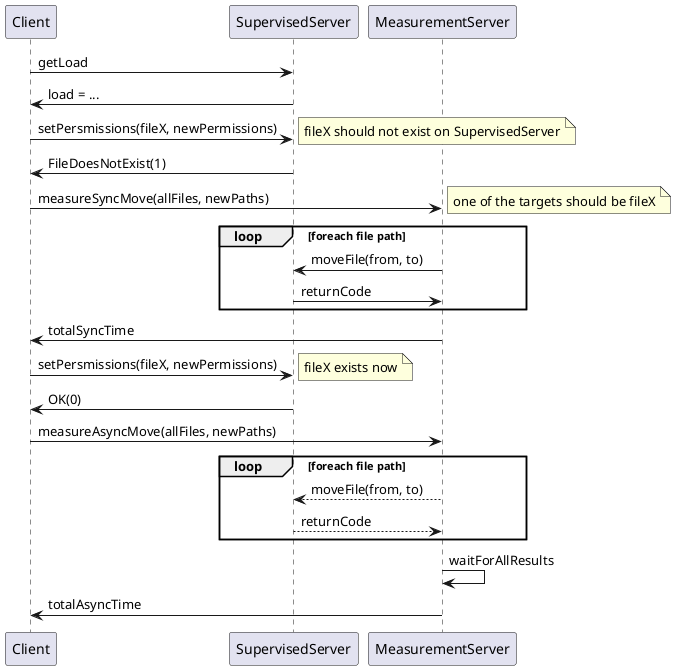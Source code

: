 @startuml

Client -> SupervisedServer: getLoad
SupervisedServer -> Client: load = ...
Client -> SupervisedServer: setPersmissions(fileX, newPermissions)
note right: fileX should not exist on SupervisedServer
SupervisedServer -> Client: FileDoesNotExist(1)
Client -> MeasurementServer: measureSyncMove(allFiles, newPaths)
note right: one of the targets should be fileX
loop foreach file path
  MeasurementServer -> SupervisedServer: moveFile(from, to)
  SupervisedServer -> MeasurementServer: returnCode
end loop
MeasurementServer -> Client: totalSyncTime
Client -> SupervisedServer: setPersmissions(fileX, newPermissions)
note right: fileX exists now
SupervisedServer -> Client: OK(0)
Client -> MeasurementServer: measureAsyncMove(allFiles, newPaths)
loop foreach file path
  MeasurementServer --> SupervisedServer: moveFile(from, to)
  SupervisedServer --> MeasurementServer: returnCode
end loop
MeasurementServer -> MeasurementServer: waitForAllResults
MeasurementServer -> Client: totalAsyncTime

@enduml